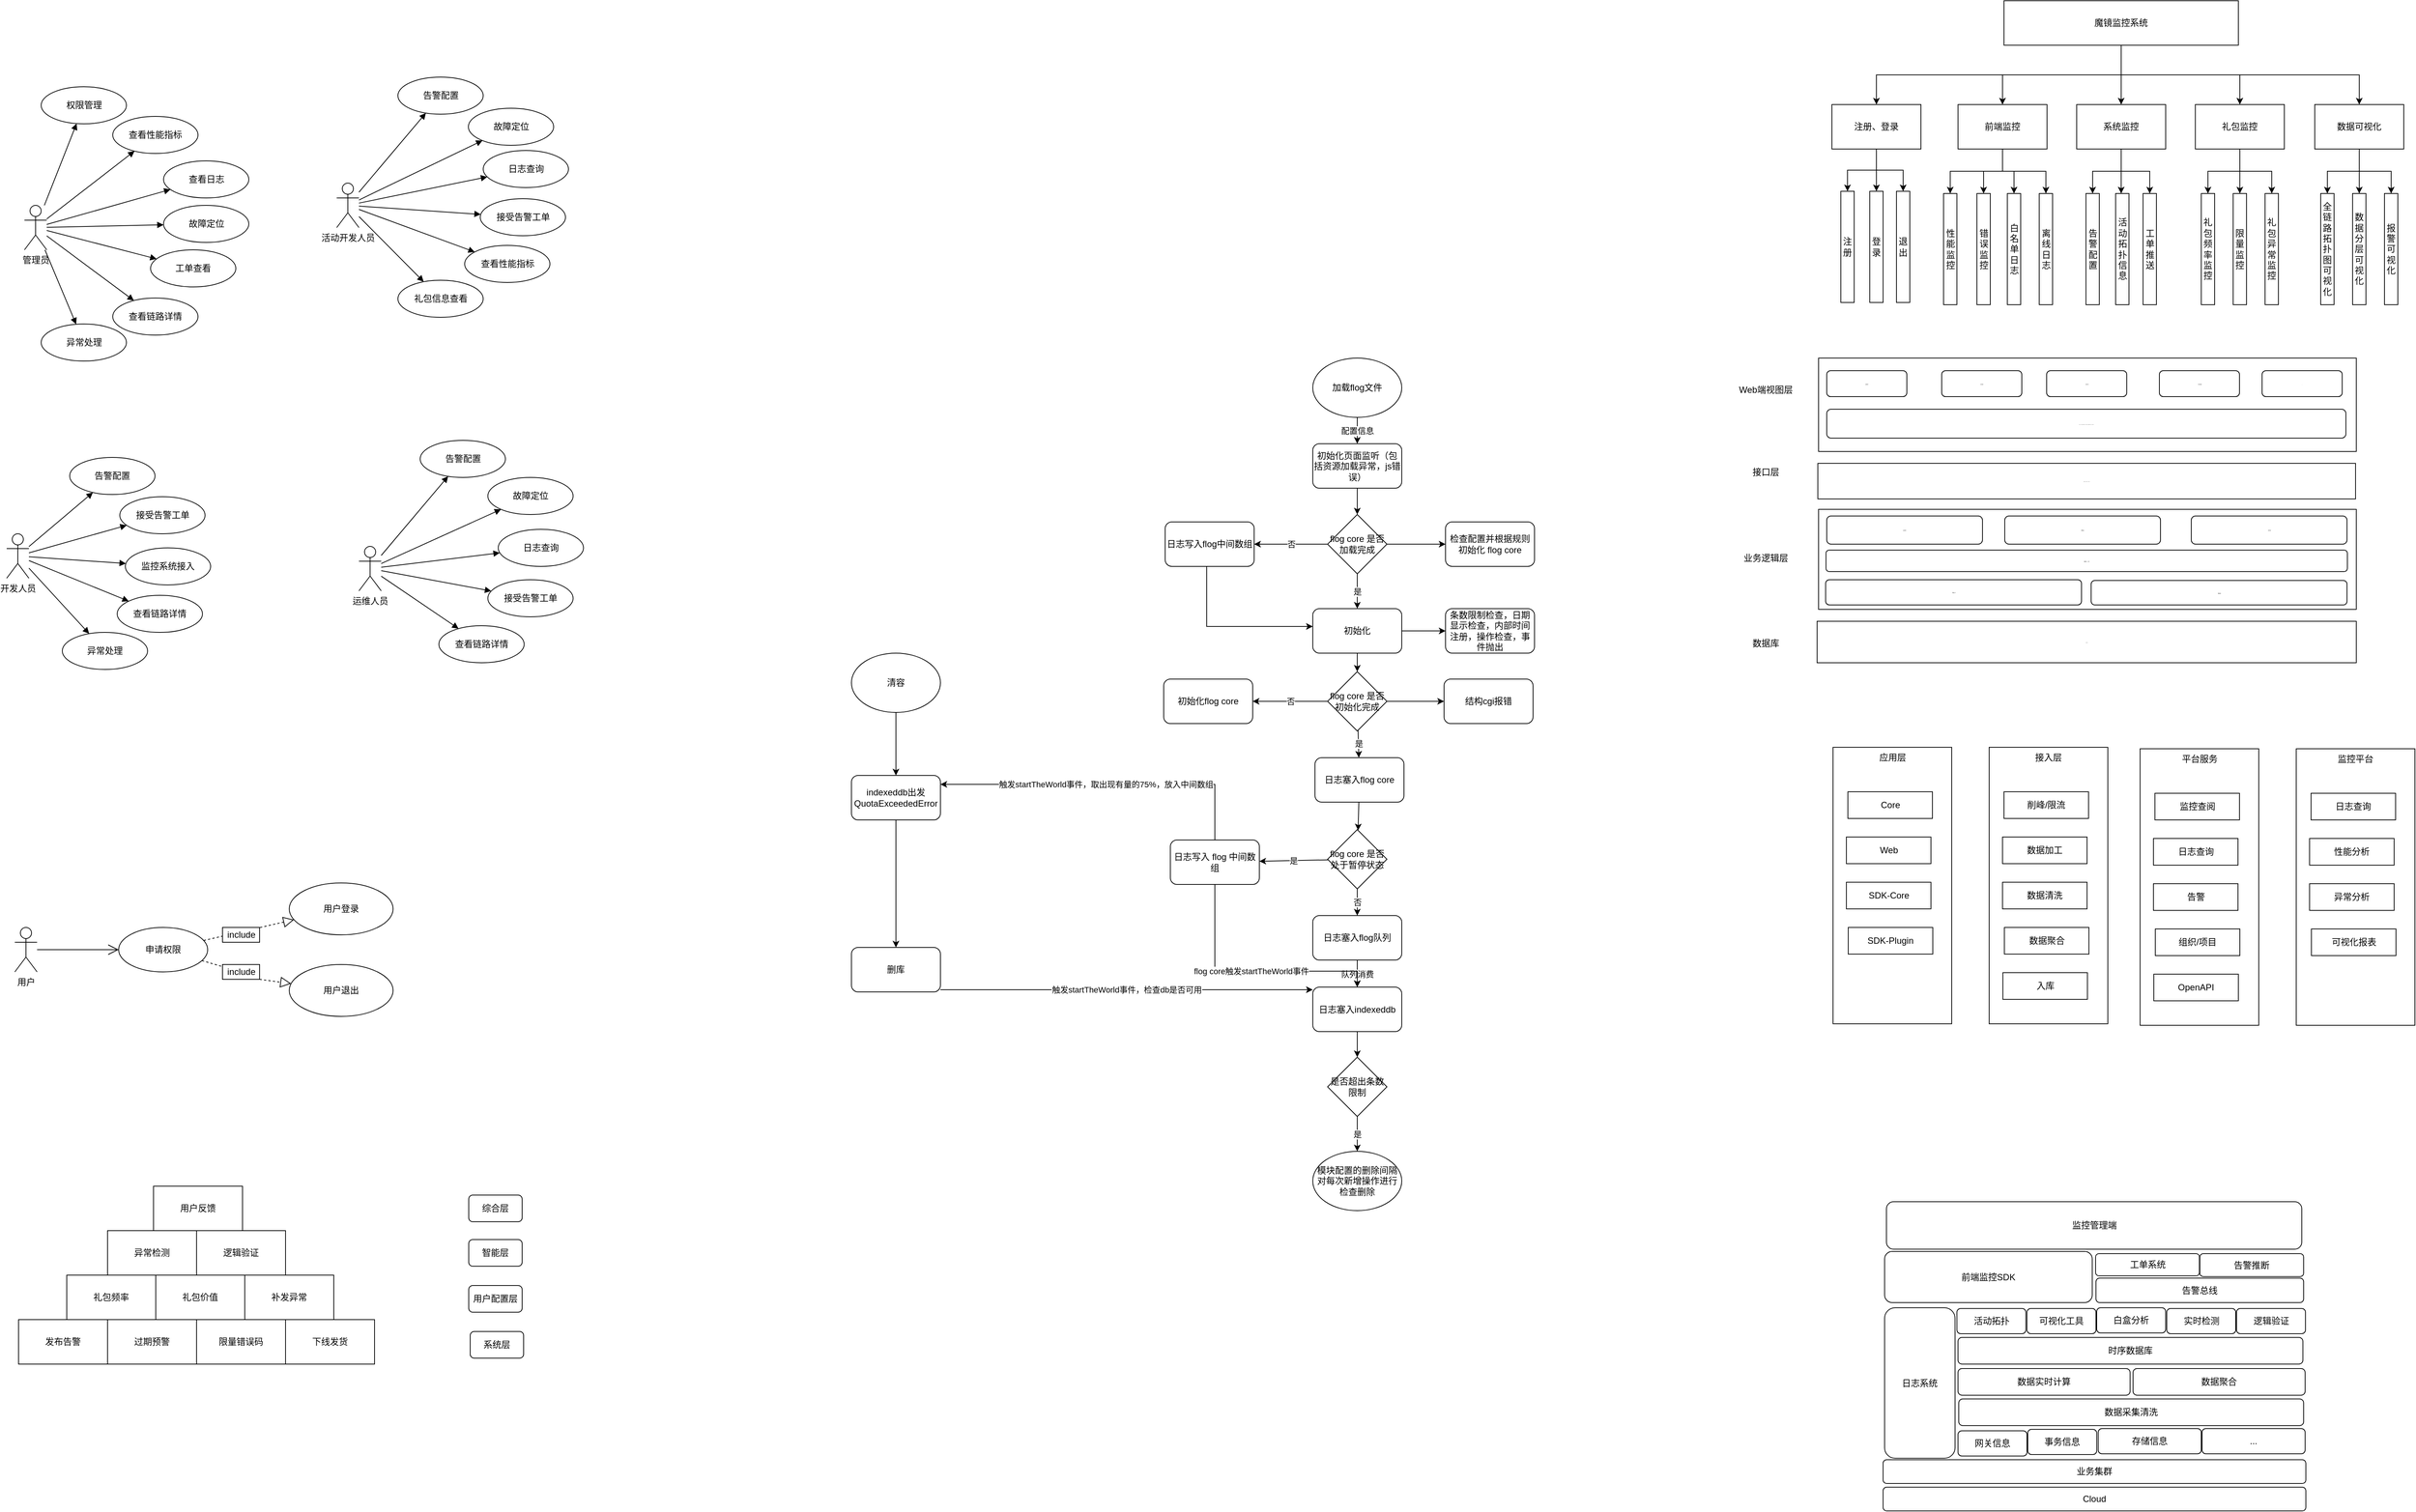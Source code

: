 <mxfile version="20.2.0" type="github">
  <diagram id="ojnK0p3J3MTXAop_F5v3" name="Page-1">
    <mxGraphModel dx="5941" dy="1930" grid="0" gridSize="10" guides="1" tooltips="1" connect="0" arrows="1" fold="1" page="1" pageScale="1" pageWidth="827" pageHeight="1169" math="0" shadow="0">
      <root>
        <mxCell id="0" />
        <mxCell id="1" parent="0" />
        <mxCell id="l_XuRvR61M2AbJogMl1h-1" value="魔镜监控系统" style="rounded=0;whiteSpace=wrap;html=1;" parent="1" vertex="1">
          <mxGeometry x="264" y="207" width="316" height="60" as="geometry" />
        </mxCell>
        <mxCell id="l_XuRvR61M2AbJogMl1h-2" value="注册、登录" style="rounded=0;whiteSpace=wrap;html=1;" parent="1" vertex="1">
          <mxGeometry x="32" y="347" width="120" height="60" as="geometry" />
        </mxCell>
        <mxCell id="0k4BuSOVnENNucScM7A2-1" value="前端监控" style="rounded=0;whiteSpace=wrap;html=1;" parent="1" vertex="1">
          <mxGeometry x="202" y="347" width="120" height="60" as="geometry" />
        </mxCell>
        <mxCell id="0k4BuSOVnENNucScM7A2-8" value="" style="edgeStyle=elbowEdgeStyle;elbow=vertical;endArrow=classic;html=1;rounded=0;entryX=0.5;entryY=0;entryDx=0;entryDy=0;exitX=0.5;exitY=1;exitDx=0;exitDy=0;" parent="1" source="l_XuRvR61M2AbJogMl1h-1" target="l_XuRvR61M2AbJogMl1h-2" edge="1">
          <mxGeometry width="50" height="50" relative="1" as="geometry">
            <mxPoint x="326" y="266" as="sourcePoint" />
            <mxPoint x="273" y="517" as="targetPoint" />
          </mxGeometry>
        </mxCell>
        <mxCell id="0k4BuSOVnENNucScM7A2-9" value="系统监控" style="rounded=0;whiteSpace=wrap;html=1;" parent="1" vertex="1">
          <mxGeometry x="362" y="347" width="120" height="60" as="geometry" />
        </mxCell>
        <mxCell id="0k4BuSOVnENNucScM7A2-10" value="礼包监控" style="rounded=0;whiteSpace=wrap;html=1;" parent="1" vertex="1">
          <mxGeometry x="522" y="347" width="120" height="60" as="geometry" />
        </mxCell>
        <mxCell id="0k4BuSOVnENNucScM7A2-15" value="&lt;div style=&quot;font-size: 12px;&quot;&gt;白名单日志&lt;br style=&quot;font-size: 12px;&quot;&gt;&lt;/div&gt;" style="rounded=0;whiteSpace=wrap;html=1;verticalAlign=middle;horizontal=1;textDirection=rtl;align=center;fontSize=12;labelBackgroundColor=none;labelBorderColor=none;shadow=0;fontFamily=Helvetica;labelPosition=center;verticalLabelPosition=middle;" parent="1" vertex="1">
          <mxGeometry x="268.5" y="467" width="18" height="150" as="geometry" />
        </mxCell>
        <mxCell id="0k4BuSOVnENNucScM7A2-16" value="" style="edgeStyle=elbowEdgeStyle;elbow=vertical;endArrow=classic;html=1;exitX=0.5;exitY=1;exitDx=0;exitDy=0;entryX=0.5;entryY=0;entryDx=0;entryDy=0;rounded=0;" parent="1" source="0k4BuSOVnENNucScM7A2-1" target="0k4BuSOVnENNucScM7A2-15" edge="1">
          <mxGeometry width="50" height="50" relative="1" as="geometry">
            <mxPoint x="263" y="717" as="sourcePoint" />
            <mxPoint x="313" y="667" as="targetPoint" />
            <Array as="points">
              <mxPoint x="273" y="437" />
            </Array>
          </mxGeometry>
        </mxCell>
        <mxCell id="0k4BuSOVnENNucScM7A2-19" value="" style="edgeStyle=elbowEdgeStyle;elbow=vertical;endArrow=classic;html=1;rounded=0;" parent="1" source="0k4BuSOVnENNucScM7A2-1" target="0k4BuSOVnENNucScM7A2-27" edge="1">
          <mxGeometry width="50" height="50" relative="1" as="geometry">
            <mxPoint x="373" y="667" as="sourcePoint" />
            <mxPoint x="191" y="467" as="targetPoint" />
          </mxGeometry>
        </mxCell>
        <mxCell id="0k4BuSOVnENNucScM7A2-20" value="" style="edgeStyle=elbowEdgeStyle;elbow=vertical;endArrow=classic;html=1;rounded=0;" parent="1" source="0k4BuSOVnENNucScM7A2-1" target="0k4BuSOVnENNucScM7A2-26" edge="1">
          <mxGeometry width="50" height="50" relative="1" as="geometry">
            <mxPoint x="473" y="477" as="sourcePoint" />
            <mxPoint x="321" y="467" as="targetPoint" />
          </mxGeometry>
        </mxCell>
        <mxCell id="0k4BuSOVnENNucScM7A2-21" value="" style="edgeStyle=elbowEdgeStyle;elbow=vertical;endArrow=classic;html=1;rounded=0;" parent="1" source="0k4BuSOVnENNucScM7A2-1" target="0k4BuSOVnENNucScM7A2-30" edge="1">
          <mxGeometry width="50" height="50" relative="1" as="geometry">
            <mxPoint x="193" y="677" as="sourcePoint" />
            <mxPoint x="451" y="467" as="targetPoint" />
          </mxGeometry>
        </mxCell>
        <mxCell id="0k4BuSOVnENNucScM7A2-22" value="" style="edgeStyle=elbowEdgeStyle;elbow=vertical;endArrow=classic;html=1;rounded=0;" parent="1" source="l_XuRvR61M2AbJogMl1h-1" target="0k4BuSOVnENNucScM7A2-1" edge="1">
          <mxGeometry width="50" height="50" relative="1" as="geometry">
            <mxPoint x="153" y="657" as="sourcePoint" />
            <mxPoint x="203" y="607" as="targetPoint" />
          </mxGeometry>
        </mxCell>
        <mxCell id="0k4BuSOVnENNucScM7A2-23" value="" style="edgeStyle=elbowEdgeStyle;elbow=vertical;endArrow=classic;html=1;rounded=0;" parent="1" source="l_XuRvR61M2AbJogMl1h-1" target="0k4BuSOVnENNucScM7A2-9" edge="1">
          <mxGeometry width="50" height="50" relative="1" as="geometry">
            <mxPoint x="203" y="647" as="sourcePoint" />
            <mxPoint x="253" y="597" as="targetPoint" />
          </mxGeometry>
        </mxCell>
        <mxCell id="0k4BuSOVnENNucScM7A2-24" value="" style="edgeStyle=elbowEdgeStyle;elbow=vertical;endArrow=classic;html=1;rounded=0;" parent="1" source="l_XuRvR61M2AbJogMl1h-1" target="0k4BuSOVnENNucScM7A2-10" edge="1">
          <mxGeometry width="50" height="50" relative="1" as="geometry">
            <mxPoint x="213" y="677" as="sourcePoint" />
            <mxPoint x="263" y="627" as="targetPoint" />
          </mxGeometry>
        </mxCell>
        <mxCell id="0k4BuSOVnENNucScM7A2-26" value="&lt;div style=&quot;font-size: 12px;&quot;&gt;性能监控&lt;br style=&quot;font-size: 12px;&quot;&gt;&lt;/div&gt;" style="rounded=0;whiteSpace=wrap;html=1;verticalAlign=middle;horizontal=1;textDirection=rtl;align=center;fontSize=12;labelBackgroundColor=none;labelBorderColor=none;shadow=0;fontFamily=Helvetica;labelPosition=center;verticalLabelPosition=middle;" parent="1" vertex="1">
          <mxGeometry x="182.5" y="467" width="18" height="150" as="geometry" />
        </mxCell>
        <mxCell id="0k4BuSOVnENNucScM7A2-27" value="&lt;div style=&quot;font-size: 12px;&quot;&gt;&lt;span style=&quot;font-size: 12px;&quot;&gt;错误监控&lt;/span&gt;&lt;br style=&quot;font-size: 12px;&quot;&gt;&lt;/div&gt;" style="rounded=0;whiteSpace=wrap;html=1;verticalAlign=middle;horizontal=1;textDirection=rtl;align=center;fontSize=12;labelBackgroundColor=none;labelBorderColor=none;shadow=0;fontFamily=Helvetica;labelPosition=center;verticalLabelPosition=middle;" parent="1" vertex="1">
          <mxGeometry x="227.5" y="467" width="18" height="150" as="geometry" />
        </mxCell>
        <mxCell id="0k4BuSOVnENNucScM7A2-30" value="&lt;div style=&quot;font-size: 12px;&quot;&gt;离线日志&lt;br style=&quot;font-size: 12px;&quot;&gt;&lt;/div&gt;" style="rounded=0;whiteSpace=wrap;html=1;verticalAlign=middle;horizontal=1;textDirection=rtl;align=center;fontSize=12;labelBackgroundColor=none;labelBorderColor=none;shadow=0;fontFamily=Helvetica;labelPosition=center;verticalLabelPosition=middle;" parent="1" vertex="1">
          <mxGeometry x="311.5" y="467" width="18" height="150" as="geometry" />
        </mxCell>
        <mxCell id="0k4BuSOVnENNucScM7A2-40" value="&lt;div style=&quot;font-size: 12px;&quot;&gt;工单推送&lt;/div&gt;" style="rounded=0;whiteSpace=wrap;html=1;verticalAlign=middle;horizontal=1;textDirection=rtl;align=center;fontSize=12;labelBackgroundColor=none;labelBorderColor=none;shadow=0;fontFamily=Helvetica;labelPosition=center;verticalLabelPosition=middle;" parent="1" vertex="1">
          <mxGeometry x="451.5" y="467" width="18" height="150" as="geometry" />
        </mxCell>
        <mxCell id="0k4BuSOVnENNucScM7A2-41" value="&lt;div style=&quot;font-size: 12px;&quot;&gt;告警配置&lt;br style=&quot;font-size: 12px;&quot;&gt;&lt;/div&gt;" style="rounded=0;whiteSpace=wrap;html=1;verticalAlign=middle;horizontal=1;textDirection=rtl;align=center;fontSize=12;labelBackgroundColor=none;labelBorderColor=none;shadow=0;fontFamily=Helvetica;labelPosition=center;verticalLabelPosition=middle;" parent="1" vertex="1">
          <mxGeometry x="374.5" y="467" width="18" height="150" as="geometry" />
        </mxCell>
        <mxCell id="0k4BuSOVnENNucScM7A2-42" value="&lt;div style=&quot;font-size: 12px;&quot;&gt;&lt;span style=&quot;font-size: 12px;&quot;&gt;活动拓扑信息&lt;/span&gt;&lt;br style=&quot;font-size: 12px;&quot;&gt;&lt;/div&gt;" style="rounded=0;whiteSpace=wrap;html=1;verticalAlign=middle;horizontal=1;textDirection=rtl;align=center;fontSize=12;labelBackgroundColor=none;labelBorderColor=none;shadow=0;fontFamily=Helvetica;labelPosition=center;verticalLabelPosition=middle;" parent="1" vertex="1">
          <mxGeometry x="414.5" y="467" width="18" height="150" as="geometry" />
        </mxCell>
        <mxCell id="0k4BuSOVnENNucScM7A2-47" value="" style="edgeStyle=elbowEdgeStyle;elbow=vertical;endArrow=classic;html=1;rounded=0;" parent="1" source="0k4BuSOVnENNucScM7A2-9" target="0k4BuSOVnENNucScM7A2-41" edge="1">
          <mxGeometry width="50" height="50" relative="1" as="geometry">
            <mxPoint x="33" y="667" as="sourcePoint" />
            <mxPoint x="83" y="617" as="targetPoint" />
          </mxGeometry>
        </mxCell>
        <mxCell id="0k4BuSOVnENNucScM7A2-48" value="" style="edgeStyle=elbowEdgeStyle;elbow=vertical;endArrow=classic;html=1;rounded=0;" parent="1" source="0k4BuSOVnENNucScM7A2-9" target="0k4BuSOVnENNucScM7A2-42" edge="1">
          <mxGeometry width="50" height="50" relative="1" as="geometry">
            <mxPoint x="133" y="747" as="sourcePoint" />
            <mxPoint x="183" y="697" as="targetPoint" />
            <Array as="points">
              <mxPoint x="416" y="467" />
            </Array>
          </mxGeometry>
        </mxCell>
        <mxCell id="0k4BuSOVnENNucScM7A2-49" value="" style="edgeStyle=elbowEdgeStyle;elbow=vertical;endArrow=classic;html=1;rounded=0;" parent="1" source="0k4BuSOVnENNucScM7A2-9" target="0k4BuSOVnENNucScM7A2-40" edge="1">
          <mxGeometry width="50" height="50" relative="1" as="geometry">
            <mxPoint x="73" y="707" as="sourcePoint" />
            <mxPoint x="123" y="657" as="targetPoint" />
          </mxGeometry>
        </mxCell>
        <mxCell id="0k4BuSOVnENNucScM7A2-51" value="&lt;div style=&quot;font-size: 12px;&quot;&gt;礼包异常监控&lt;/div&gt;" style="rounded=0;whiteSpace=wrap;html=1;verticalAlign=middle;horizontal=1;textDirection=rtl;align=center;fontSize=12;labelBackgroundColor=none;labelBorderColor=none;shadow=0;fontFamily=Helvetica;labelPosition=center;verticalLabelPosition=middle;" parent="1" vertex="1">
          <mxGeometry x="616" y="467" width="18" height="150" as="geometry" />
        </mxCell>
        <mxCell id="0k4BuSOVnENNucScM7A2-52" value="&lt;div style=&quot;font-size: 12px;&quot;&gt;礼包频率监控&lt;br style=&quot;font-size: 12px;&quot;&gt;&lt;/div&gt;" style="rounded=0;whiteSpace=wrap;html=1;verticalAlign=middle;horizontal=1;textDirection=rtl;align=center;fontSize=12;labelBackgroundColor=none;labelBorderColor=none;shadow=0;fontFamily=Helvetica;labelPosition=center;verticalLabelPosition=middle;" parent="1" vertex="1">
          <mxGeometry x="530" y="467" width="18" height="150" as="geometry" />
        </mxCell>
        <mxCell id="0k4BuSOVnENNucScM7A2-53" value="&lt;div style=&quot;font-size: 12px;&quot;&gt;&lt;span style=&quot;font-size: 12px;&quot;&gt;限量监控&lt;/span&gt;&lt;br style=&quot;font-size: 12px;&quot;&gt;&lt;/div&gt;" style="rounded=0;whiteSpace=wrap;html=1;verticalAlign=middle;horizontal=1;textDirection=rtl;align=center;fontSize=12;labelBackgroundColor=none;labelBorderColor=none;shadow=0;fontFamily=Helvetica;labelPosition=center;verticalLabelPosition=middle;" parent="1" vertex="1">
          <mxGeometry x="573" y="467" width="18" height="150" as="geometry" />
        </mxCell>
        <mxCell id="0k4BuSOVnENNucScM7A2-54" value="" style="edgeStyle=elbowEdgeStyle;elbow=vertical;endArrow=classic;html=1;rounded=0;" parent="1" source="0k4BuSOVnENNucScM7A2-10" target="0k4BuSOVnENNucScM7A2-52" edge="1">
          <mxGeometry width="50" height="50" relative="1" as="geometry">
            <mxPoint x="33" y="647" as="sourcePoint" />
            <mxPoint x="83" y="597" as="targetPoint" />
          </mxGeometry>
        </mxCell>
        <mxCell id="0k4BuSOVnENNucScM7A2-58" value="" style="edgeStyle=elbowEdgeStyle;elbow=vertical;endArrow=classic;html=1;rounded=0;" parent="1" source="0k4BuSOVnENNucScM7A2-10" target="0k4BuSOVnENNucScM7A2-53" edge="1">
          <mxGeometry width="50" height="50" relative="1" as="geometry">
            <mxPoint x="-7" y="597" as="sourcePoint" />
            <mxPoint x="43" y="547" as="targetPoint" />
          </mxGeometry>
        </mxCell>
        <mxCell id="0k4BuSOVnENNucScM7A2-59" value="" style="edgeStyle=elbowEdgeStyle;elbow=vertical;endArrow=classic;html=1;rounded=0;" parent="1" source="0k4BuSOVnENNucScM7A2-10" target="0k4BuSOVnENNucScM7A2-51" edge="1">
          <mxGeometry width="50" height="50" relative="1" as="geometry">
            <mxPoint x="-37" y="567" as="sourcePoint" />
            <mxPoint x="13" y="517" as="targetPoint" />
          </mxGeometry>
        </mxCell>
        <mxCell id="0k4BuSOVnENNucScM7A2-61" value="&lt;div style=&quot;font-size: 12px;&quot;&gt;登录&lt;br style=&quot;font-size: 12px;&quot;&gt;&lt;/div&gt;" style="rounded=0;whiteSpace=wrap;html=1;verticalAlign=middle;horizontal=1;textDirection=rtl;align=center;fontSize=12;labelBackgroundColor=none;labelBorderColor=none;shadow=0;fontFamily=Helvetica;labelPosition=center;verticalLabelPosition=middle;" parent="1" vertex="1">
          <mxGeometry x="83" y="464" width="18" height="150" as="geometry" />
        </mxCell>
        <mxCell id="0k4BuSOVnENNucScM7A2-62" value="&lt;div style=&quot;font-size: 12px;&quot;&gt;&lt;span style=&quot;font-size: 12px;&quot;&gt;退出&lt;/span&gt;&lt;br style=&quot;font-size: 12px;&quot;&gt;&lt;/div&gt;" style="rounded=0;whiteSpace=wrap;html=1;verticalAlign=middle;horizontal=1;textDirection=rtl;align=center;fontSize=12;labelBackgroundColor=none;labelBorderColor=none;shadow=0;fontFamily=Helvetica;labelPosition=center;verticalLabelPosition=middle;" parent="1" vertex="1">
          <mxGeometry x="119" y="464" width="18" height="150" as="geometry" />
        </mxCell>
        <mxCell id="0k4BuSOVnENNucScM7A2-67" value="" style="edgeStyle=elbowEdgeStyle;elbow=vertical;endArrow=classic;html=1;rounded=0;" parent="1" source="l_XuRvR61M2AbJogMl1h-2" target="0k4BuSOVnENNucScM7A2-61" edge="1">
          <mxGeometry width="50" height="50" relative="1" as="geometry">
            <mxPoint x="13" y="307" as="sourcePoint" />
            <mxPoint x="63" y="257" as="targetPoint" />
          </mxGeometry>
        </mxCell>
        <mxCell id="0k4BuSOVnENNucScM7A2-68" value="" style="edgeStyle=elbowEdgeStyle;elbow=vertical;endArrow=classic;html=1;rounded=0;" parent="1" source="l_XuRvR61M2AbJogMl1h-2" target="0k4BuSOVnENNucScM7A2-62" edge="1">
          <mxGeometry width="50" height="50" relative="1" as="geometry">
            <mxPoint x="-47" y="327" as="sourcePoint" />
            <mxPoint x="3" y="277" as="targetPoint" />
          </mxGeometry>
        </mxCell>
        <mxCell id="fYWc9rKdTb6CDzyfWaW0-3" value="数据可视化" style="rounded=0;whiteSpace=wrap;html=1;" parent="1" vertex="1">
          <mxGeometry x="683" y="347" width="120" height="60" as="geometry" />
        </mxCell>
        <mxCell id="fYWc9rKdTb6CDzyfWaW0-4" value="" style="edgeStyle=elbowEdgeStyle;elbow=vertical;endArrow=classic;html=1;rounded=0;" parent="1" source="l_XuRvR61M2AbJogMl1h-1" target="fYWc9rKdTb6CDzyfWaW0-3" edge="1">
          <mxGeometry width="50" height="50" relative="1" as="geometry">
            <mxPoint x="213" y="677" as="sourcePoint" />
            <mxPoint x="263" y="627" as="targetPoint" />
          </mxGeometry>
        </mxCell>
        <mxCell id="fYWc9rKdTb6CDzyfWaW0-5" value="&lt;div style=&quot;font-size: 12px;&quot;&gt;报警可视化&lt;/div&gt;" style="rounded=0;whiteSpace=wrap;html=1;verticalAlign=middle;horizontal=1;textDirection=rtl;align=center;fontSize=12;labelBackgroundColor=none;labelBorderColor=none;shadow=0;fontFamily=Helvetica;labelPosition=center;verticalLabelPosition=middle;" parent="1" vertex="1">
          <mxGeometry x="777" y="467" width="18" height="150" as="geometry" />
        </mxCell>
        <mxCell id="fYWc9rKdTb6CDzyfWaW0-6" value="&lt;div style=&quot;font-size: 12px;&quot;&gt;全链路拓扑图可视化&lt;br style=&quot;font-size: 12px;&quot;&gt;&lt;/div&gt;" style="rounded=0;whiteSpace=wrap;html=1;verticalAlign=middle;horizontal=1;textDirection=rtl;align=center;fontSize=12;labelBackgroundColor=none;labelBorderColor=none;shadow=0;fontFamily=Helvetica;labelPosition=center;verticalLabelPosition=middle;" parent="1" vertex="1">
          <mxGeometry x="691" y="467" width="18" height="150" as="geometry" />
        </mxCell>
        <mxCell id="fYWc9rKdTb6CDzyfWaW0-7" value="&lt;div style=&quot;font-size: 12px;&quot;&gt;&lt;span style=&quot;font-size: 12px;&quot;&gt;数据分层可视化&lt;/span&gt;&lt;br style=&quot;font-size: 12px;&quot;&gt;&lt;/div&gt;" style="rounded=0;whiteSpace=wrap;html=1;verticalAlign=middle;horizontal=1;textDirection=rtl;align=center;fontSize=12;labelBackgroundColor=none;labelBorderColor=none;shadow=0;fontFamily=Helvetica;labelPosition=center;verticalLabelPosition=middle;" parent="1" vertex="1">
          <mxGeometry x="734" y="467" width="18" height="150" as="geometry" />
        </mxCell>
        <mxCell id="fYWc9rKdTb6CDzyfWaW0-9" value="" style="edgeStyle=elbowEdgeStyle;elbow=vertical;endArrow=classic;html=1;rounded=0;" parent="1" source="fYWc9rKdTb6CDzyfWaW0-3" target="fYWc9rKdTb6CDzyfWaW0-6" edge="1">
          <mxGeometry width="50" height="50" relative="1" as="geometry">
            <mxPoint x="423" y="707" as="sourcePoint" />
            <mxPoint x="473" y="657" as="targetPoint" />
          </mxGeometry>
        </mxCell>
        <mxCell id="fYWc9rKdTb6CDzyfWaW0-10" value="" style="edgeStyle=elbowEdgeStyle;elbow=vertical;endArrow=classic;html=1;rounded=0;" parent="1" source="fYWc9rKdTb6CDzyfWaW0-3" target="fYWc9rKdTb6CDzyfWaW0-7" edge="1">
          <mxGeometry width="50" height="50" relative="1" as="geometry">
            <mxPoint x="423" y="707" as="sourcePoint" />
            <mxPoint x="473" y="657" as="targetPoint" />
          </mxGeometry>
        </mxCell>
        <mxCell id="fYWc9rKdTb6CDzyfWaW0-11" value="" style="edgeStyle=elbowEdgeStyle;elbow=vertical;endArrow=classic;html=1;rounded=0;" parent="1" source="fYWc9rKdTb6CDzyfWaW0-3" target="fYWc9rKdTb6CDzyfWaW0-5" edge="1">
          <mxGeometry width="50" height="50" relative="1" as="geometry">
            <mxPoint x="423" y="707" as="sourcePoint" />
            <mxPoint x="473" y="657" as="targetPoint" />
          </mxGeometry>
        </mxCell>
        <mxCell id="fYWc9rKdTb6CDzyfWaW0-12" value="&lt;div style=&quot;font-size: 12px;&quot;&gt;注册&lt;br style=&quot;font-size: 12px;&quot;&gt;&lt;/div&gt;" style="rounded=0;whiteSpace=wrap;html=1;verticalAlign=middle;horizontal=1;textDirection=rtl;align=center;fontSize=12;labelBackgroundColor=none;labelBorderColor=none;shadow=0;fontFamily=Helvetica;labelPosition=center;verticalLabelPosition=middle;" parent="1" vertex="1">
          <mxGeometry x="44" y="464" width="18" height="150" as="geometry" />
        </mxCell>
        <mxCell id="fYWc9rKdTb6CDzyfWaW0-13" value="" style="edgeStyle=elbowEdgeStyle;elbow=vertical;endArrow=classic;html=1;rounded=0;" parent="1" source="l_XuRvR61M2AbJogMl1h-2" target="fYWc9rKdTb6CDzyfWaW0-12" edge="1">
          <mxGeometry width="50" height="50" relative="1" as="geometry">
            <mxPoint x="13" y="307" as="sourcePoint" />
            <mxPoint x="63" y="257" as="targetPoint" />
          </mxGeometry>
        </mxCell>
        <mxCell id="fYWc9rKdTb6CDzyfWaW0-21" value="应用层" style="rounded=0;whiteSpace=wrap;html=1;verticalAlign=top;" parent="1" vertex="1">
          <mxGeometry x="33.5" y="1214" width="160" height="373" as="geometry" />
        </mxCell>
        <mxCell id="fYWc9rKdTb6CDzyfWaW0-22" value="Core" style="rounded=0;whiteSpace=wrap;html=1;" parent="1" vertex="1">
          <mxGeometry x="53.5" y="1274" width="114" height="36" as="geometry" />
        </mxCell>
        <mxCell id="fYWc9rKdTb6CDzyfWaW0-25" value="Web" style="rounded=0;whiteSpace=wrap;html=1;" parent="1" vertex="1">
          <mxGeometry x="51.5" y="1335" width="114" height="36" as="geometry" />
        </mxCell>
        <mxCell id="fYWc9rKdTb6CDzyfWaW0-26" value="SDK-Core" style="rounded=0;whiteSpace=wrap;html=1;" parent="1" vertex="1">
          <mxGeometry x="51.5" y="1396" width="114" height="36" as="geometry" />
        </mxCell>
        <mxCell id="fYWc9rKdTb6CDzyfWaW0-27" value="SDK-Plugin" style="rounded=0;whiteSpace=wrap;html=1;" parent="1" vertex="1">
          <mxGeometry x="54" y="1457" width="114" height="36" as="geometry" />
        </mxCell>
        <mxCell id="fYWc9rKdTb6CDzyfWaW0-29" value="接入层" style="rounded=0;whiteSpace=wrap;html=1;verticalAlign=top;" parent="1" vertex="1">
          <mxGeometry x="244" y="1214" width="160" height="373" as="geometry" />
        </mxCell>
        <mxCell id="fYWc9rKdTb6CDzyfWaW0-30" value="削峰/限流" style="rounded=0;whiteSpace=wrap;html=1;" parent="1" vertex="1">
          <mxGeometry x="264" y="1274" width="114" height="36" as="geometry" />
        </mxCell>
        <mxCell id="fYWc9rKdTb6CDzyfWaW0-31" value="数据加工" style="rounded=0;whiteSpace=wrap;html=1;" parent="1" vertex="1">
          <mxGeometry x="262" y="1335" width="114" height="36" as="geometry" />
        </mxCell>
        <mxCell id="fYWc9rKdTb6CDzyfWaW0-32" value="数据清洗" style="rounded=0;whiteSpace=wrap;html=1;" parent="1" vertex="1">
          <mxGeometry x="262" y="1396" width="114" height="36" as="geometry" />
        </mxCell>
        <mxCell id="fYWc9rKdTb6CDzyfWaW0-33" value="数据聚合" style="rounded=0;whiteSpace=wrap;html=1;" parent="1" vertex="1">
          <mxGeometry x="264.5" y="1457" width="114" height="36" as="geometry" />
        </mxCell>
        <mxCell id="fYWc9rKdTb6CDzyfWaW0-34" value="入库" style="rounded=0;whiteSpace=wrap;html=1;" parent="1" vertex="1">
          <mxGeometry x="262.5" y="1518" width="114" height="36" as="geometry" />
        </mxCell>
        <mxCell id="fYWc9rKdTb6CDzyfWaW0-35" value="平台服务" style="rounded=0;whiteSpace=wrap;html=1;verticalAlign=top;" parent="1" vertex="1">
          <mxGeometry x="447.5" y="1216" width="160" height="373" as="geometry" />
        </mxCell>
        <mxCell id="fYWc9rKdTb6CDzyfWaW0-36" value="监控查阅" style="rounded=0;whiteSpace=wrap;html=1;" parent="1" vertex="1">
          <mxGeometry x="467.5" y="1276" width="114" height="36" as="geometry" />
        </mxCell>
        <mxCell id="fYWc9rKdTb6CDzyfWaW0-37" value="日志查询" style="rounded=0;whiteSpace=wrap;html=1;" parent="1" vertex="1">
          <mxGeometry x="465.5" y="1337" width="114" height="36" as="geometry" />
        </mxCell>
        <mxCell id="fYWc9rKdTb6CDzyfWaW0-38" value="告警" style="rounded=0;whiteSpace=wrap;html=1;" parent="1" vertex="1">
          <mxGeometry x="465.5" y="1398" width="114" height="36" as="geometry" />
        </mxCell>
        <mxCell id="fYWc9rKdTb6CDzyfWaW0-39" value="组织/项目" style="rounded=0;whiteSpace=wrap;html=1;" parent="1" vertex="1">
          <mxGeometry x="468" y="1459" width="114" height="36" as="geometry" />
        </mxCell>
        <mxCell id="fYWc9rKdTb6CDzyfWaW0-40" value="OpenAPI" style="rounded=0;whiteSpace=wrap;html=1;" parent="1" vertex="1">
          <mxGeometry x="466" y="1520" width="114" height="36" as="geometry" />
        </mxCell>
        <mxCell id="fYWc9rKdTb6CDzyfWaW0-41" value="监控平台" style="rounded=0;whiteSpace=wrap;html=1;verticalAlign=top;" parent="1" vertex="1">
          <mxGeometry x="658" y="1216" width="160" height="373" as="geometry" />
        </mxCell>
        <mxCell id="fYWc9rKdTb6CDzyfWaW0-42" value="日志查询" style="rounded=0;whiteSpace=wrap;html=1;" parent="1" vertex="1">
          <mxGeometry x="678" y="1276" width="114" height="36" as="geometry" />
        </mxCell>
        <mxCell id="fYWc9rKdTb6CDzyfWaW0-43" value="性能分析" style="rounded=0;whiteSpace=wrap;html=1;" parent="1" vertex="1">
          <mxGeometry x="676" y="1337" width="114" height="36" as="geometry" />
        </mxCell>
        <mxCell id="fYWc9rKdTb6CDzyfWaW0-44" value="异常分析" style="rounded=0;whiteSpace=wrap;html=1;" parent="1" vertex="1">
          <mxGeometry x="676" y="1398" width="114" height="36" as="geometry" />
        </mxCell>
        <mxCell id="fYWc9rKdTb6CDzyfWaW0-45" value="可视化报表" style="rounded=0;whiteSpace=wrap;html=1;" parent="1" vertex="1">
          <mxGeometry x="678.5" y="1459" width="114" height="36" as="geometry" />
        </mxCell>
        <mxCell id="fYWc9rKdTb6CDzyfWaW0-55" value="监控管理端" style="rounded=1;whiteSpace=wrap;html=1;" parent="1" vertex="1">
          <mxGeometry x="105.5" y="1827" width="560" height="64" as="geometry" />
        </mxCell>
        <mxCell id="fYWc9rKdTb6CDzyfWaW0-56" value="前端监控SDK" style="rounded=1;whiteSpace=wrap;html=1;" parent="1" vertex="1">
          <mxGeometry x="103" y="1894" width="280" height="69" as="geometry" />
        </mxCell>
        <mxCell id="fYWc9rKdTb6CDzyfWaW0-57" value="工单系统" style="rounded=1;whiteSpace=wrap;html=1;" parent="1" vertex="1">
          <mxGeometry x="387.5" y="1897" width="140" height="30" as="geometry" />
        </mxCell>
        <mxCell id="fYWc9rKdTb6CDzyfWaW0-58" value="告警推断" style="rounded=1;whiteSpace=wrap;html=1;" parent="1" vertex="1">
          <mxGeometry x="528" y="1897" width="140" height="31" as="geometry" />
        </mxCell>
        <mxCell id="fYWc9rKdTb6CDzyfWaW0-59" value="告警总线" style="rounded=1;whiteSpace=wrap;html=1;" parent="1" vertex="1">
          <mxGeometry x="388" y="1930" width="280" height="33" as="geometry" />
        </mxCell>
        <mxCell id="fYWc9rKdTb6CDzyfWaW0-60" value="日志系统" style="rounded=1;whiteSpace=wrap;html=1;" parent="1" vertex="1">
          <mxGeometry x="103" y="1970" width="95" height="203" as="geometry" />
        </mxCell>
        <mxCell id="fYWc9rKdTb6CDzyfWaW0-61" value="活动拓扑" style="rounded=1;whiteSpace=wrap;html=1;" parent="1" vertex="1">
          <mxGeometry x="200.5" y="1971" width="93" height="34" as="geometry" />
        </mxCell>
        <mxCell id="fYWc9rKdTb6CDzyfWaW0-62" value="可视化工具" style="rounded=1;whiteSpace=wrap;html=1;" parent="1" vertex="1">
          <mxGeometry x="295" y="1971" width="93" height="34" as="geometry" />
        </mxCell>
        <mxCell id="fYWc9rKdTb6CDzyfWaW0-63" value="白盒分析" style="rounded=1;whiteSpace=wrap;html=1;" parent="1" vertex="1">
          <mxGeometry x="389" y="1970" width="93" height="34" as="geometry" />
        </mxCell>
        <mxCell id="fYWc9rKdTb6CDzyfWaW0-64" value="实时检测" style="rounded=1;whiteSpace=wrap;html=1;" parent="1" vertex="1">
          <mxGeometry x="483.5" y="1971" width="93" height="34" as="geometry" />
        </mxCell>
        <mxCell id="fYWc9rKdTb6CDzyfWaW0-65" value="逻辑验证" style="rounded=1;whiteSpace=wrap;html=1;" parent="1" vertex="1">
          <mxGeometry x="577.5" y="1971" width="93" height="34" as="geometry" />
        </mxCell>
        <mxCell id="fYWc9rKdTb6CDzyfWaW0-66" value="时序数据库" style="rounded=1;whiteSpace=wrap;html=1;" parent="1" vertex="1">
          <mxGeometry x="202" y="2010" width="465" height="36" as="geometry" />
        </mxCell>
        <mxCell id="fYWc9rKdTb6CDzyfWaW0-67" value="数据实时计算" style="rounded=1;whiteSpace=wrap;html=1;" parent="1" vertex="1">
          <mxGeometry x="202" y="2052" width="232" height="36" as="geometry" />
        </mxCell>
        <mxCell id="fYWc9rKdTb6CDzyfWaW0-68" value="数据聚合" style="rounded=1;whiteSpace=wrap;html=1;" parent="1" vertex="1">
          <mxGeometry x="438" y="2052" width="232" height="36" as="geometry" />
        </mxCell>
        <mxCell id="fYWc9rKdTb6CDzyfWaW0-71" value="数据采集清洗" style="rounded=1;whiteSpace=wrap;html=1;" parent="1" vertex="1">
          <mxGeometry x="203" y="2093" width="465" height="36" as="geometry" />
        </mxCell>
        <mxCell id="fYWc9rKdTb6CDzyfWaW0-72" value="网关信息" style="rounded=1;whiteSpace=wrap;html=1;" parent="1" vertex="1">
          <mxGeometry x="202" y="2136" width="93" height="34" as="geometry" />
        </mxCell>
        <mxCell id="fYWc9rKdTb6CDzyfWaW0-73" value="事务信息" style="rounded=1;whiteSpace=wrap;html=1;" parent="1" vertex="1">
          <mxGeometry x="296" y="2134" width="93" height="34" as="geometry" />
        </mxCell>
        <mxCell id="fYWc9rKdTb6CDzyfWaW0-75" value="存储信息" style="rounded=1;whiteSpace=wrap;html=1;" parent="1" vertex="1">
          <mxGeometry x="391" y="2133" width="139" height="34" as="geometry" />
        </mxCell>
        <mxCell id="fYWc9rKdTb6CDzyfWaW0-76" value="..." style="rounded=1;whiteSpace=wrap;html=1;" parent="1" vertex="1">
          <mxGeometry x="531" y="2133" width="139" height="34" as="geometry" />
        </mxCell>
        <mxCell id="fYWc9rKdTb6CDzyfWaW0-77" value="业务集群" style="rounded=1;whiteSpace=wrap;html=1;" parent="1" vertex="1">
          <mxGeometry x="101" y="2175" width="570" height="32" as="geometry" />
        </mxCell>
        <mxCell id="fYWc9rKdTb6CDzyfWaW0-78" value="Cloud" style="rounded=1;whiteSpace=wrap;html=1;" parent="1" vertex="1">
          <mxGeometry x="101" y="2212" width="570" height="32" as="geometry" />
        </mxCell>
        <mxCell id="QKrgrpkgF_wCYc5_PXvx-1" value="" style="rounded=0;whiteSpace=wrap;html=1;fontSize=9;" parent="1" vertex="1">
          <mxGeometry x="14" y="689" width="725" height="126" as="geometry" />
        </mxCell>
        <mxCell id="QKrgrpkgF_wCYc5_PXvx-2" value="注册登录" style="rounded=1;whiteSpace=wrap;html=1;fontSize=1;" parent="1" vertex="1">
          <mxGeometry x="25" y="706" width="108" height="35" as="geometry" />
        </mxCell>
        <mxCell id="QKrgrpkgF_wCYc5_PXvx-7" value="Vue /&amp;nbsp; Vue Router / Vuex / Element UI / GoJs" style="rounded=1;whiteSpace=wrap;html=1;fontSize=1;" parent="1" vertex="1">
          <mxGeometry x="25" y="758" width="700" height="39" as="geometry" />
        </mxCell>
        <mxCell id="QKrgrpkgF_wCYc5_PXvx-16" value="axios / ajax / HTTP" style="rounded=0;whiteSpace=wrap;html=1;fontSize=1;" parent="1" vertex="1">
          <mxGeometry x="13" y="831" width="725" height="48" as="geometry" />
        </mxCell>
        <mxCell id="QKrgrpkgF_wCYc5_PXvx-17" value="Web端视图层" style="rounded=0;whiteSpace=wrap;html=1;strokeColor=#FFFFFF;" parent="1" vertex="1">
          <mxGeometry x="-117" y="702" width="120" height="60" as="geometry" />
        </mxCell>
        <mxCell id="QKrgrpkgF_wCYc5_PXvx-18" value="接口层" style="rounded=0;whiteSpace=wrap;html=1;strokeColor=#FFFFFF;" parent="1" vertex="1">
          <mxGeometry x="-117" y="813" width="120" height="60" as="geometry" />
        </mxCell>
        <mxCell id="QKrgrpkgF_wCYc5_PXvx-19" value="" style="rounded=0;whiteSpace=wrap;html=1;fontSize=1;" parent="1" vertex="1">
          <mxGeometry x="14" y="893" width="725" height="135" as="geometry" />
        </mxCell>
        <mxCell id="QKrgrpkgF_wCYc5_PXvx-20" value="业务逻辑层" style="rounded=0;whiteSpace=wrap;html=1;strokeColor=#FFFFFF;" parent="1" vertex="1">
          <mxGeometry x="-117" y="929" width="120" height="60" as="geometry" />
        </mxCell>
        <mxCell id="QKrgrpkgF_wCYc5_PXvx-21" value="数据上报" style="rounded=1;whiteSpace=wrap;html=1;strokeColor=#000000;fontSize=1;" parent="1" vertex="1">
          <mxGeometry x="23.5" y="988" width="345" height="34" as="geometry" />
        </mxCell>
        <mxCell id="QKrgrpkgF_wCYc5_PXvx-24" value="数据采集" style="rounded=1;whiteSpace=wrap;html=1;strokeColor=#000000;fontSize=1;" parent="1" vertex="1">
          <mxGeometry x="381.5" y="989" width="345" height="33" as="geometry" />
        </mxCell>
        <mxCell id="QKrgrpkgF_wCYc5_PXvx-25" value="数据聚合、计算" style="rounded=1;whiteSpace=wrap;html=1;strokeColor=#000000;fontSize=1;" parent="1" vertex="1">
          <mxGeometry x="24" y="948" width="703" height="29" as="geometry" />
        </mxCell>
        <mxCell id="QKrgrpkgF_wCYc5_PXvx-27" value="告警工单" style="rounded=1;whiteSpace=wrap;html=1;fontSize=1;" parent="1" vertex="1">
          <mxGeometry x="321.5" y="706" width="108" height="35" as="geometry" />
        </mxCell>
        <mxCell id="QKrgrpkgF_wCYc5_PXvx-28" value="....." style="rounded=1;whiteSpace=wrap;html=1;fontSize=1;" parent="1" vertex="1">
          <mxGeometry x="612" y="706" width="108" height="35" as="geometry" />
        </mxCell>
        <mxCell id="QKrgrpkgF_wCYc5_PXvx-29" value="日志查询" style="rounded=1;whiteSpace=wrap;html=1;fontSize=1;" parent="1" vertex="1">
          <mxGeometry x="180" y="706" width="108" height="35" as="geometry" />
        </mxCell>
        <mxCell id="QKrgrpkgF_wCYc5_PXvx-30" value="可视化报表" style="rounded=1;whiteSpace=wrap;html=1;fontSize=1;" parent="1" vertex="1">
          <mxGeometry x="473.5" y="706" width="108" height="35" as="geometry" />
        </mxCell>
        <mxCell id="QKrgrpkgF_wCYc5_PXvx-31" value="实时检测" style="rounded=1;whiteSpace=wrap;html=1;strokeColor=#000000;fontSize=1;" parent="1" vertex="1">
          <mxGeometry x="25" y="902" width="210" height="38" as="geometry" />
        </mxCell>
        <mxCell id="QKrgrpkgF_wCYc5_PXvx-33" value="逻辑验证" style="rounded=1;whiteSpace=wrap;html=1;strokeColor=#000000;fontSize=1;" parent="1" vertex="1">
          <mxGeometry x="265" y="902" width="210" height="38" as="geometry" />
        </mxCell>
        <mxCell id="QKrgrpkgF_wCYc5_PXvx-34" value="告警分析" style="rounded=1;whiteSpace=wrap;html=1;strokeColor=#000000;fontSize=1;" parent="1" vertex="1">
          <mxGeometry x="516.5" y="902" width="210" height="38" as="geometry" />
        </mxCell>
        <mxCell id="QKrgrpkgF_wCYc5_PXvx-35" value="mysql" style="rounded=0;whiteSpace=wrap;html=1;strokeColor=#000000;fontSize=1;" parent="1" vertex="1">
          <mxGeometry x="12" y="1044" width="727" height="56" as="geometry" />
        </mxCell>
        <mxCell id="QKrgrpkgF_wCYc5_PXvx-43" value="" style="rounded=0;whiteSpace=wrap;html=1;fontSize=9;fontColor=#FFFFFF;strokeColor=#FFFFFF;" parent="1" vertex="1">
          <mxGeometry x="-8" y="629" width="18" height="500" as="geometry" />
        </mxCell>
        <mxCell id="QKrgrpkgF_wCYc5_PXvx-44" value="数据库" style="rounded=0;whiteSpace=wrap;html=1;strokeColor=#FFFFFF;" parent="1" vertex="1">
          <mxGeometry x="-117" y="1044" width="120" height="60" as="geometry" />
        </mxCell>
        <mxCell id="bMokqmk0_0SIF5vjI4ZZ-2" value="加载flog文件" style="ellipse;whiteSpace=wrap;html=1;" parent="1" vertex="1">
          <mxGeometry x="-668" y="689" width="120" height="80" as="geometry" />
        </mxCell>
        <mxCell id="bMokqmk0_0SIF5vjI4ZZ-3" value="初始化页面监听（包括资源加载异常，js错误）" style="rounded=1;whiteSpace=wrap;html=1;" parent="1" vertex="1">
          <mxGeometry x="-668" y="804.5" width="120" height="60" as="geometry" />
        </mxCell>
        <mxCell id="bMokqmk0_0SIF5vjI4ZZ-6" value="配置信息" style="endArrow=classic;html=1;rounded=0;" parent="1" source="bMokqmk0_0SIF5vjI4ZZ-2" target="bMokqmk0_0SIF5vjI4ZZ-3" edge="1">
          <mxGeometry width="50" height="50" relative="1" as="geometry">
            <mxPoint x="-819" y="924" as="sourcePoint" />
            <mxPoint x="-769" y="874" as="targetPoint" />
          </mxGeometry>
        </mxCell>
        <mxCell id="bMokqmk0_0SIF5vjI4ZZ-7" value="flog core 是否加载完成" style="rhombus;whiteSpace=wrap;html=1;" parent="1" vertex="1">
          <mxGeometry x="-648" y="900" width="80" height="80" as="geometry" />
        </mxCell>
        <mxCell id="bMokqmk0_0SIF5vjI4ZZ-8" value="" style="endArrow=classic;html=1;rounded=0;" parent="1" source="bMokqmk0_0SIF5vjI4ZZ-3" target="bMokqmk0_0SIF5vjI4ZZ-7" edge="1">
          <mxGeometry width="50" height="50" relative="1" as="geometry">
            <mxPoint x="-246" y="924.5" as="sourcePoint" />
            <mxPoint x="-196" y="874.5" as="targetPoint" />
          </mxGeometry>
        </mxCell>
        <mxCell id="bMokqmk0_0SIF5vjI4ZZ-9" value="检查配置并根据规则初始化 flog core" style="rounded=1;whiteSpace=wrap;html=1;" parent="1" vertex="1">
          <mxGeometry x="-489" y="910" width="120" height="60" as="geometry" />
        </mxCell>
        <mxCell id="bMokqmk0_0SIF5vjI4ZZ-10" value="" style="endArrow=classic;html=1;rounded=0;" parent="1" source="bMokqmk0_0SIF5vjI4ZZ-7" target="bMokqmk0_0SIF5vjI4ZZ-9" edge="1">
          <mxGeometry width="50" height="50" relative="1" as="geometry">
            <mxPoint x="-252" y="904" as="sourcePoint" />
            <mxPoint x="-202" y="854" as="targetPoint" />
          </mxGeometry>
        </mxCell>
        <mxCell id="bMokqmk0_0SIF5vjI4ZZ-11" value="日志写入flog中间数组" style="rounded=1;whiteSpace=wrap;html=1;" parent="1" vertex="1">
          <mxGeometry x="-867" y="910" width="120" height="60" as="geometry" />
        </mxCell>
        <mxCell id="bMokqmk0_0SIF5vjI4ZZ-12" value="否" style="endArrow=classic;rounded=0;html=1;labelBorderColor=none;" parent="1" edge="1">
          <mxGeometry width="50" height="50" relative="1" as="geometry">
            <mxPoint x="-648" y="940" as="sourcePoint" />
            <mxPoint x="-747" y="940" as="targetPoint" />
          </mxGeometry>
        </mxCell>
        <mxCell id="bMokqmk0_0SIF5vjI4ZZ-13" value="初始化" style="rounded=1;whiteSpace=wrap;html=1;" parent="1" vertex="1">
          <mxGeometry x="-668" y="1027" width="120" height="60" as="geometry" />
        </mxCell>
        <mxCell id="bMokqmk0_0SIF5vjI4ZZ-14" value="是" style="endArrow=classic;html=1;rounded=0;labelBorderColor=none;" parent="1" source="bMokqmk0_0SIF5vjI4ZZ-7" target="bMokqmk0_0SIF5vjI4ZZ-13" edge="1">
          <mxGeometry width="50" height="50" relative="1" as="geometry">
            <mxPoint x="-246" y="843" as="sourcePoint" />
            <mxPoint x="-196" y="793" as="targetPoint" />
          </mxGeometry>
        </mxCell>
        <mxCell id="bMokqmk0_0SIF5vjI4ZZ-16" value="" style="edgeStyle=elbowEdgeStyle;elbow=vertical;endArrow=classic;html=1;rounded=0;labelBorderColor=none;" parent="1" source="bMokqmk0_0SIF5vjI4ZZ-11" target="bMokqmk0_0SIF5vjI4ZZ-13" edge="1">
          <mxGeometry width="50" height="50" relative="1" as="geometry">
            <mxPoint x="-811" y="966" as="sourcePoint" />
            <mxPoint x="-196" y="1093" as="targetPoint" />
            <Array as="points">
              <mxPoint x="-811" y="1051" />
            </Array>
          </mxGeometry>
        </mxCell>
        <mxCell id="bMokqmk0_0SIF5vjI4ZZ-17" value="条数限制检查，日期显示检查，内部时间注册，操作检查，事件抛出" style="rounded=1;whiteSpace=wrap;html=1;" parent="1" vertex="1">
          <mxGeometry x="-489" y="1027" width="120" height="60" as="geometry" />
        </mxCell>
        <mxCell id="bMokqmk0_0SIF5vjI4ZZ-18" value="" style="endArrow=classic;html=1;rounded=0;labelBorderColor=none;" parent="1" source="bMokqmk0_0SIF5vjI4ZZ-13" target="bMokqmk0_0SIF5vjI4ZZ-17" edge="1">
          <mxGeometry width="50" height="50" relative="1" as="geometry">
            <mxPoint x="-246" y="1121" as="sourcePoint" />
            <mxPoint x="-196" y="1071" as="targetPoint" />
          </mxGeometry>
        </mxCell>
        <mxCell id="bMokqmk0_0SIF5vjI4ZZ-53" value="否" style="edgeStyle=orthogonalEdgeStyle;rounded=0;orthogonalLoop=1;jettySize=auto;html=1;labelBorderColor=none;" parent="1" source="bMokqmk0_0SIF5vjI4ZZ-19" target="bMokqmk0_0SIF5vjI4ZZ-21" edge="1">
          <mxGeometry relative="1" as="geometry" />
        </mxCell>
        <mxCell id="bMokqmk0_0SIF5vjI4ZZ-55" value="" style="edgeStyle=orthogonalEdgeStyle;rounded=0;orthogonalLoop=1;jettySize=auto;html=1;labelBorderColor=none;" parent="1" source="bMokqmk0_0SIF5vjI4ZZ-19" target="bMokqmk0_0SIF5vjI4ZZ-23" edge="1">
          <mxGeometry relative="1" as="geometry" />
        </mxCell>
        <mxCell id="bMokqmk0_0SIF5vjI4ZZ-19" value="flog core 是否初始化完成" style="rhombus;whiteSpace=wrap;html=1;" parent="1" vertex="1">
          <mxGeometry x="-648" y="1112" width="80" height="80" as="geometry" />
        </mxCell>
        <mxCell id="bMokqmk0_0SIF5vjI4ZZ-20" value="" style="endArrow=classic;html=1;rounded=0;labelBorderColor=none;" parent="1" source="bMokqmk0_0SIF5vjI4ZZ-13" target="bMokqmk0_0SIF5vjI4ZZ-19" edge="1">
          <mxGeometry width="50" height="50" relative="1" as="geometry">
            <mxPoint x="-246" y="1121" as="sourcePoint" />
            <mxPoint x="-196" y="1071" as="targetPoint" />
          </mxGeometry>
        </mxCell>
        <mxCell id="bMokqmk0_0SIF5vjI4ZZ-23" value="结构cgi报错" style="rounded=1;whiteSpace=wrap;html=1;" parent="1" vertex="1">
          <mxGeometry x="-491" y="1122" width="120" height="60" as="geometry" />
        </mxCell>
        <mxCell id="bMokqmk0_0SIF5vjI4ZZ-24" value="是" style="endArrow=classic;html=1;rounded=0;labelBorderColor=none;" parent="1" source="bMokqmk0_0SIF5vjI4ZZ-19" target="bMokqmk0_0SIF5vjI4ZZ-25" edge="1">
          <mxGeometry width="50" height="50" relative="1" as="geometry">
            <mxPoint x="-246" y="1121" as="sourcePoint" />
            <mxPoint x="-196" y="1071" as="targetPoint" />
          </mxGeometry>
        </mxCell>
        <mxCell id="bMokqmk0_0SIF5vjI4ZZ-25" value="日志塞入flog core" style="rounded=1;whiteSpace=wrap;html=1;" parent="1" vertex="1">
          <mxGeometry x="-665" y="1228" width="120" height="60" as="geometry" />
        </mxCell>
        <mxCell id="bMokqmk0_0SIF5vjI4ZZ-26" value="flog core 是否处于暂停状态" style="rhombus;whiteSpace=wrap;html=1;" parent="1" vertex="1">
          <mxGeometry x="-648" y="1325" width="80" height="80" as="geometry" />
        </mxCell>
        <mxCell id="bMokqmk0_0SIF5vjI4ZZ-27" value="" style="endArrow=classic;html=1;rounded=0;labelBorderColor=none;" parent="1" source="bMokqmk0_0SIF5vjI4ZZ-25" target="bMokqmk0_0SIF5vjI4ZZ-26" edge="1">
          <mxGeometry width="50" height="50" relative="1" as="geometry">
            <mxPoint x="-246" y="1121" as="sourcePoint" />
            <mxPoint x="-196" y="1071" as="targetPoint" />
          </mxGeometry>
        </mxCell>
        <mxCell id="bMokqmk0_0SIF5vjI4ZZ-28" value="日志塞入flog队列" style="rounded=1;whiteSpace=wrap;html=1;" parent="1" vertex="1">
          <mxGeometry x="-668" y="1441" width="120" height="60" as="geometry" />
        </mxCell>
        <mxCell id="bMokqmk0_0SIF5vjI4ZZ-29" value="日志塞入indexeddb" style="rounded=1;whiteSpace=wrap;html=1;" parent="1" vertex="1">
          <mxGeometry x="-668" y="1537.5" width="120" height="60" as="geometry" />
        </mxCell>
        <mxCell id="bMokqmk0_0SIF5vjI4ZZ-33" value="否" style="endArrow=classic;html=1;rounded=0;labelBorderColor=none;" parent="1" source="bMokqmk0_0SIF5vjI4ZZ-26" target="bMokqmk0_0SIF5vjI4ZZ-28" edge="1">
          <mxGeometry width="50" height="50" relative="1" as="geometry">
            <mxPoint x="-246" y="1421" as="sourcePoint" />
            <mxPoint x="-196" y="1371" as="targetPoint" />
          </mxGeometry>
        </mxCell>
        <mxCell id="bMokqmk0_0SIF5vjI4ZZ-35" value="队列消费" style="endArrow=classic;html=1;rounded=0;labelBorderColor=none;" parent="1" source="bMokqmk0_0SIF5vjI4ZZ-28" target="bMokqmk0_0SIF5vjI4ZZ-29" edge="1">
          <mxGeometry width="50" height="50" relative="1" as="geometry">
            <mxPoint x="-246" y="1421" as="sourcePoint" />
            <mxPoint x="-196" y="1371" as="targetPoint" />
          </mxGeometry>
        </mxCell>
        <mxCell id="bMokqmk0_0SIF5vjI4ZZ-37" value="是否超出条数限制" style="rhombus;whiteSpace=wrap;html=1;" parent="1" vertex="1">
          <mxGeometry x="-648" y="1632" width="80" height="80" as="geometry" />
        </mxCell>
        <mxCell id="bMokqmk0_0SIF5vjI4ZZ-38" value="" style="endArrow=classic;html=1;rounded=0;labelBorderColor=none;" parent="1" source="bMokqmk0_0SIF5vjI4ZZ-29" target="bMokqmk0_0SIF5vjI4ZZ-37" edge="1">
          <mxGeometry width="50" height="50" relative="1" as="geometry">
            <mxPoint x="-246" y="1521" as="sourcePoint" />
            <mxPoint x="-196" y="1471" as="targetPoint" />
          </mxGeometry>
        </mxCell>
        <mxCell id="bMokqmk0_0SIF5vjI4ZZ-39" value="模块配置的删除间隔对每次新增操作进行检查删除" style="ellipse;whiteSpace=wrap;html=1;" parent="1" vertex="1">
          <mxGeometry x="-668" y="1759" width="120" height="80" as="geometry" />
        </mxCell>
        <mxCell id="bMokqmk0_0SIF5vjI4ZZ-40" value="是" style="endArrow=classic;html=1;rounded=0;labelBorderColor=none;" parent="1" source="bMokqmk0_0SIF5vjI4ZZ-37" target="bMokqmk0_0SIF5vjI4ZZ-39" edge="1">
          <mxGeometry width="50" height="50" relative="1" as="geometry">
            <mxPoint x="-649" y="1702" as="sourcePoint" />
            <mxPoint x="-299" y="1590" as="targetPoint" />
          </mxGeometry>
        </mxCell>
        <mxCell id="bMokqmk0_0SIF5vjI4ZZ-56" value="&lt;span style=&quot;color: rgb(0, 0, 0); font-family: Helvetica; font-size: 11px; font-style: normal; font-variant-ligatures: normal; font-variant-caps: normal; font-weight: 400; letter-spacing: normal; orphans: 2; text-align: center; text-indent: 0px; text-transform: none; widows: 2; word-spacing: 0px; -webkit-text-stroke-width: 0px; background-color: rgb(255, 255, 255); text-decoration-thickness: initial; text-decoration-style: initial; text-decoration-color: initial; float: none; display: inline !important;&quot;&gt;触发startTheWorld事件，取出现有量的75%，放入中间数组&lt;/span&gt;&lt;br&gt;" style="edgeStyle=orthogonalEdgeStyle;rounded=0;orthogonalLoop=1;jettySize=auto;html=1;labelBorderColor=none;" parent="1" source="bMokqmk0_0SIF5vjI4ZZ-41" target="bMokqmk0_0SIF5vjI4ZZ-42" edge="1">
          <mxGeometry relative="1" as="geometry">
            <Array as="points">
              <mxPoint x="-800" y="1264" />
            </Array>
          </mxGeometry>
        </mxCell>
        <mxCell id="bMokqmk0_0SIF5vjI4ZZ-41" value="日志写入 flog 中间数组" style="rounded=1;whiteSpace=wrap;html=1;" parent="1" vertex="1">
          <mxGeometry x="-860" y="1339" width="120" height="60" as="geometry" />
        </mxCell>
        <mxCell id="bMokqmk0_0SIF5vjI4ZZ-42" value="indexeddb出发 QuotaExceededError" style="rounded=1;whiteSpace=wrap;html=1;" parent="1" vertex="1">
          <mxGeometry x="-1290" y="1252" width="120" height="60" as="geometry" />
        </mxCell>
        <mxCell id="bMokqmk0_0SIF5vjI4ZZ-43" value="清容" style="ellipse;whiteSpace=wrap;html=1;" parent="1" vertex="1">
          <mxGeometry x="-1290" y="1087" width="120" height="80" as="geometry" />
        </mxCell>
        <mxCell id="bMokqmk0_0SIF5vjI4ZZ-44" value="" style="endArrow=classic;html=1;rounded=0;labelBorderColor=none;" parent="1" source="bMokqmk0_0SIF5vjI4ZZ-43" target="bMokqmk0_0SIF5vjI4ZZ-42" edge="1">
          <mxGeometry width="50" height="50" relative="1" as="geometry">
            <mxPoint x="-452" y="1490" as="sourcePoint" />
            <mxPoint x="-402" y="1440" as="targetPoint" />
          </mxGeometry>
        </mxCell>
        <mxCell id="bMokqmk0_0SIF5vjI4ZZ-45" value="删库" style="rounded=1;whiteSpace=wrap;html=1;" parent="1" vertex="1">
          <mxGeometry x="-1290" y="1484" width="120" height="60" as="geometry" />
        </mxCell>
        <mxCell id="bMokqmk0_0SIF5vjI4ZZ-46" value="触发startTheWorld事件，检查db是否可用" style="edgeStyle=elbowEdgeStyle;elbow=vertical;endArrow=classic;html=1;rounded=0;labelBorderColor=none;" parent="1" source="bMokqmk0_0SIF5vjI4ZZ-45" target="bMokqmk0_0SIF5vjI4ZZ-29" edge="1">
          <mxGeometry width="50" height="50" relative="1" as="geometry">
            <mxPoint x="-840" y="1562" as="sourcePoint" />
            <mxPoint x="-316" y="1438" as="targetPoint" />
          </mxGeometry>
        </mxCell>
        <mxCell id="bMokqmk0_0SIF5vjI4ZZ-48" value="" style="endArrow=classic;html=1;rounded=0;labelBorderColor=none;" parent="1" source="bMokqmk0_0SIF5vjI4ZZ-42" target="bMokqmk0_0SIF5vjI4ZZ-45" edge="1">
          <mxGeometry width="50" height="50" relative="1" as="geometry">
            <mxPoint x="-452" y="1490" as="sourcePoint" />
            <mxPoint x="-402" y="1440" as="targetPoint" />
          </mxGeometry>
        </mxCell>
        <mxCell id="bMokqmk0_0SIF5vjI4ZZ-49" value="是" style="endArrow=classic;html=1;rounded=0;labelBorderColor=none;" parent="1" source="bMokqmk0_0SIF5vjI4ZZ-26" target="bMokqmk0_0SIF5vjI4ZZ-41" edge="1">
          <mxGeometry width="50" height="50" relative="1" as="geometry">
            <mxPoint x="-367" y="1488" as="sourcePoint" />
            <mxPoint x="-317" y="1438" as="targetPoint" />
          </mxGeometry>
        </mxCell>
        <mxCell id="bMokqmk0_0SIF5vjI4ZZ-21" value="初始化flog core" style="rounded=1;whiteSpace=wrap;html=1;" parent="1" vertex="1">
          <mxGeometry x="-869" y="1122" width="120" height="60" as="geometry" />
        </mxCell>
        <mxCell id="bMokqmk0_0SIF5vjI4ZZ-57" value="flog core触发startTheWorld事件" style="edgeStyle=elbowEdgeStyle;elbow=vertical;endArrow=classic;html=1;rounded=0;labelBorderColor=none;" parent="1" source="bMokqmk0_0SIF5vjI4ZZ-41" target="bMokqmk0_0SIF5vjI4ZZ-29" edge="1">
          <mxGeometry width="50" height="50" relative="1" as="geometry">
            <mxPoint x="-396" y="1459" as="sourcePoint" />
            <mxPoint x="-726" y="1597" as="targetPoint" />
            <Array as="points">
              <mxPoint x="-800" y="1516" />
            </Array>
          </mxGeometry>
        </mxCell>
        <mxCell id="TW005MHLjSRe16VBfFf4-1" value="管理员" style="shape=umlActor;verticalLabelPosition=bottom;verticalAlign=top;html=1;" vertex="1" parent="1">
          <mxGeometry x="-2405" y="483" width="30" height="60" as="geometry" />
        </mxCell>
        <mxCell id="TW005MHLjSRe16VBfFf4-2" value="&lt;div&gt;查看性能指标&lt;/div&gt;" style="ellipse;whiteSpace=wrap;html=1;" vertex="1" parent="1">
          <mxGeometry x="-2286" y="363" width="115" height="50" as="geometry" />
        </mxCell>
        <mxCell id="TW005MHLjSRe16VBfFf4-3" value="" style="html=1;verticalAlign=bottom;endArrow=block;rounded=0;" edge="1" parent="1" source="TW005MHLjSRe16VBfFf4-1" target="TW005MHLjSRe16VBfFf4-2">
          <mxGeometry width="80" relative="1" as="geometry">
            <mxPoint x="-2455" y="753" as="sourcePoint" />
            <mxPoint x="-2375" y="753" as="targetPoint" />
          </mxGeometry>
        </mxCell>
        <mxCell id="TW005MHLjSRe16VBfFf4-4" value="" style="html=1;verticalAlign=bottom;endArrow=block;rounded=0;" edge="1" parent="1" source="TW005MHLjSRe16VBfFf4-1" target="TW005MHLjSRe16VBfFf4-9">
          <mxGeometry width="80" relative="1" as="geometry">
            <mxPoint x="-2455" y="753" as="sourcePoint" />
            <mxPoint x="-2375" y="753" as="targetPoint" />
          </mxGeometry>
        </mxCell>
        <mxCell id="TW005MHLjSRe16VBfFf4-5" value="" style="html=1;verticalAlign=bottom;endArrow=block;rounded=0;" edge="1" parent="1" source="TW005MHLjSRe16VBfFf4-1" target="TW005MHLjSRe16VBfFf4-11">
          <mxGeometry width="80" relative="1" as="geometry">
            <mxPoint x="-2455" y="753" as="sourcePoint" />
            <mxPoint x="-2375" y="753" as="targetPoint" />
          </mxGeometry>
        </mxCell>
        <mxCell id="TW005MHLjSRe16VBfFf4-6" value="" style="html=1;verticalAlign=bottom;endArrow=block;rounded=0;" edge="1" parent="1" source="TW005MHLjSRe16VBfFf4-1" target="TW005MHLjSRe16VBfFf4-12">
          <mxGeometry width="80" relative="1" as="geometry">
            <mxPoint x="-2455" y="753" as="sourcePoint" />
            <mxPoint x="-2375" y="753" as="targetPoint" />
          </mxGeometry>
        </mxCell>
        <mxCell id="TW005MHLjSRe16VBfFf4-7" value="" style="html=1;verticalAlign=bottom;endArrow=block;rounded=0;" edge="1" parent="1" source="TW005MHLjSRe16VBfFf4-1" target="TW005MHLjSRe16VBfFf4-10">
          <mxGeometry width="80" relative="1" as="geometry">
            <mxPoint x="-2455" y="753" as="sourcePoint" />
            <mxPoint x="-2375" y="753" as="targetPoint" />
          </mxGeometry>
        </mxCell>
        <mxCell id="TW005MHLjSRe16VBfFf4-8" style="edgeStyle=orthogonalEdgeStyle;rounded=0;orthogonalLoop=1;jettySize=auto;html=1;exitX=0.5;exitY=1;exitDx=0;exitDy=0;" edge="1" parent="1">
          <mxGeometry relative="1" as="geometry">
            <mxPoint x="-1892.5" y="558" as="sourcePoint" />
            <mxPoint x="-1892.5" y="558" as="targetPoint" />
          </mxGeometry>
        </mxCell>
        <mxCell id="TW005MHLjSRe16VBfFf4-9" value="异常处理" style="ellipse;whiteSpace=wrap;html=1;" vertex="1" parent="1">
          <mxGeometry x="-2382.5" y="643" width="115" height="50" as="geometry" />
        </mxCell>
        <mxCell id="TW005MHLjSRe16VBfFf4-10" value="故障定位" style="ellipse;whiteSpace=wrap;html=1;" vertex="1" parent="1">
          <mxGeometry x="-2217.5" y="483" width="115" height="50" as="geometry" />
        </mxCell>
        <mxCell id="TW005MHLjSRe16VBfFf4-11" value="工单查看" style="ellipse;whiteSpace=wrap;html=1;" vertex="1" parent="1">
          <mxGeometry x="-2235" y="543" width="115" height="50" as="geometry" />
        </mxCell>
        <mxCell id="TW005MHLjSRe16VBfFf4-12" value="查看链路详情" style="ellipse;whiteSpace=wrap;html=1;" vertex="1" parent="1">
          <mxGeometry x="-2286" y="608" width="115" height="50" as="geometry" />
        </mxCell>
        <mxCell id="TW005MHLjSRe16VBfFf4-13" value="开发人员" style="shape=umlActor;verticalLabelPosition=bottom;verticalAlign=top;html=1;" vertex="1" parent="1">
          <mxGeometry x="-2429" y="926" width="30" height="60" as="geometry" />
        </mxCell>
        <mxCell id="TW005MHLjSRe16VBfFf4-14" value="" style="html=1;verticalAlign=bottom;endArrow=block;rounded=0;" edge="1" parent="1" source="TW005MHLjSRe16VBfFf4-13" target="TW005MHLjSRe16VBfFf4-17">
          <mxGeometry width="80" relative="1" as="geometry">
            <mxPoint x="-2479" y="1196" as="sourcePoint" />
            <mxPoint x="-2399" y="1196" as="targetPoint" />
          </mxGeometry>
        </mxCell>
        <mxCell id="TW005MHLjSRe16VBfFf4-15" value="" style="html=1;verticalAlign=bottom;endArrow=block;rounded=0;" edge="1" parent="1" source="TW005MHLjSRe16VBfFf4-13" target="TW005MHLjSRe16VBfFf4-19">
          <mxGeometry width="80" relative="1" as="geometry">
            <mxPoint x="-2479" y="1196" as="sourcePoint" />
            <mxPoint x="-2399" y="1196" as="targetPoint" />
          </mxGeometry>
        </mxCell>
        <mxCell id="TW005MHLjSRe16VBfFf4-16" value="" style="html=1;verticalAlign=bottom;endArrow=block;rounded=0;" edge="1" parent="1" source="TW005MHLjSRe16VBfFf4-13" target="TW005MHLjSRe16VBfFf4-18">
          <mxGeometry width="80" relative="1" as="geometry">
            <mxPoint x="-2479" y="1196" as="sourcePoint" />
            <mxPoint x="-2399" y="1196" as="targetPoint" />
          </mxGeometry>
        </mxCell>
        <mxCell id="TW005MHLjSRe16VBfFf4-17" value="告警配置" style="ellipse;whiteSpace=wrap;html=1;" vertex="1" parent="1">
          <mxGeometry x="-2344" y="823" width="115" height="50" as="geometry" />
        </mxCell>
        <mxCell id="TW005MHLjSRe16VBfFf4-18" value="接受告警工单" style="ellipse;whiteSpace=wrap;html=1;" vertex="1" parent="1">
          <mxGeometry x="-2276.5" y="876" width="115" height="50" as="geometry" />
        </mxCell>
        <mxCell id="TW005MHLjSRe16VBfFf4-19" value="监控系统接入" style="ellipse;whiteSpace=wrap;html=1;" vertex="1" parent="1">
          <mxGeometry x="-2269" y="945" width="115" height="50" as="geometry" />
        </mxCell>
        <mxCell id="TW005MHLjSRe16VBfFf4-20" value="活动开发人员" style="shape=umlActor;verticalLabelPosition=bottom;verticalAlign=top;html=1;" vertex="1" parent="1">
          <mxGeometry x="-1984" y="453" width="30" height="60" as="geometry" />
        </mxCell>
        <mxCell id="TW005MHLjSRe16VBfFf4-21" value="&lt;div&gt;故障定位&lt;/div&gt;" style="ellipse;whiteSpace=wrap;html=1;" vertex="1" parent="1">
          <mxGeometry x="-1806.5" y="352" width="115" height="50" as="geometry" />
        </mxCell>
        <mxCell id="TW005MHLjSRe16VBfFf4-22" value="" style="html=1;verticalAlign=bottom;endArrow=block;rounded=0;" edge="1" parent="1" source="TW005MHLjSRe16VBfFf4-20" target="TW005MHLjSRe16VBfFf4-21">
          <mxGeometry width="80" relative="1" as="geometry">
            <mxPoint x="-2034" y="723" as="sourcePoint" />
            <mxPoint x="-1954" y="723" as="targetPoint" />
          </mxGeometry>
        </mxCell>
        <mxCell id="TW005MHLjSRe16VBfFf4-23" value="" style="html=1;verticalAlign=bottom;endArrow=block;rounded=0;" edge="1" parent="1" source="TW005MHLjSRe16VBfFf4-20" target="TW005MHLjSRe16VBfFf4-27">
          <mxGeometry width="80" relative="1" as="geometry">
            <mxPoint x="-2034" y="723" as="sourcePoint" />
            <mxPoint x="-1954" y="723" as="targetPoint" />
          </mxGeometry>
        </mxCell>
        <mxCell id="TW005MHLjSRe16VBfFf4-24" value="" style="html=1;verticalAlign=bottom;endArrow=block;rounded=0;" edge="1" parent="1" source="TW005MHLjSRe16VBfFf4-20" target="TW005MHLjSRe16VBfFf4-29">
          <mxGeometry width="80" relative="1" as="geometry">
            <mxPoint x="-2034" y="723" as="sourcePoint" />
            <mxPoint x="-1954" y="723" as="targetPoint" />
          </mxGeometry>
        </mxCell>
        <mxCell id="TW005MHLjSRe16VBfFf4-25" value="" style="html=1;verticalAlign=bottom;endArrow=block;rounded=0;" edge="1" parent="1" source="TW005MHLjSRe16VBfFf4-20" target="TW005MHLjSRe16VBfFf4-30">
          <mxGeometry width="80" relative="1" as="geometry">
            <mxPoint x="-2034" y="723" as="sourcePoint" />
            <mxPoint x="-1954" y="723" as="targetPoint" />
          </mxGeometry>
        </mxCell>
        <mxCell id="TW005MHLjSRe16VBfFf4-26" value="" style="html=1;verticalAlign=bottom;endArrow=block;rounded=0;" edge="1" parent="1" source="TW005MHLjSRe16VBfFf4-20" target="TW005MHLjSRe16VBfFf4-28">
          <mxGeometry width="80" relative="1" as="geometry">
            <mxPoint x="-2034" y="723" as="sourcePoint" />
            <mxPoint x="-1954" y="723" as="targetPoint" />
          </mxGeometry>
        </mxCell>
        <mxCell id="TW005MHLjSRe16VBfFf4-27" value="日志查询" style="ellipse;whiteSpace=wrap;html=1;" vertex="1" parent="1">
          <mxGeometry x="-1786.5" y="409" width="115" height="50" as="geometry" />
        </mxCell>
        <mxCell id="TW005MHLjSRe16VBfFf4-28" value="接受告警工单" style="ellipse;whiteSpace=wrap;html=1;" vertex="1" parent="1">
          <mxGeometry x="-1790.5" y="474" width="115" height="50" as="geometry" />
        </mxCell>
        <mxCell id="TW005MHLjSRe16VBfFf4-29" value="查看性能指标" style="ellipse;whiteSpace=wrap;html=1;" vertex="1" parent="1">
          <mxGeometry x="-1811.5" y="537" width="115" height="50" as="geometry" />
        </mxCell>
        <mxCell id="TW005MHLjSRe16VBfFf4-30" value="礼包信息查看" style="ellipse;whiteSpace=wrap;html=1;" vertex="1" parent="1">
          <mxGeometry x="-1901.5" y="584" width="115" height="50" as="geometry" />
        </mxCell>
        <mxCell id="TW005MHLjSRe16VBfFf4-31" value="&lt;div&gt;权限管理&lt;/div&gt;" style="ellipse;whiteSpace=wrap;html=1;" vertex="1" parent="1">
          <mxGeometry x="-2382.5" y="323" width="115" height="50" as="geometry" />
        </mxCell>
        <mxCell id="TW005MHLjSRe16VBfFf4-32" value="查看日志" style="ellipse;whiteSpace=wrap;html=1;" vertex="1" parent="1">
          <mxGeometry x="-2217.5" y="423" width="115" height="50" as="geometry" />
        </mxCell>
        <mxCell id="TW005MHLjSRe16VBfFf4-33" value="" style="html=1;verticalAlign=bottom;endArrow=block;rounded=0;" edge="1" parent="1" source="TW005MHLjSRe16VBfFf4-1" target="TW005MHLjSRe16VBfFf4-32">
          <mxGeometry width="80" relative="1" as="geometry">
            <mxPoint x="-2455" y="753" as="sourcePoint" />
            <mxPoint x="-2375" y="753" as="targetPoint" />
          </mxGeometry>
        </mxCell>
        <mxCell id="TW005MHLjSRe16VBfFf4-34" value="" style="html=1;verticalAlign=bottom;endArrow=block;rounded=0;" edge="1" parent="1" source="TW005MHLjSRe16VBfFf4-1" target="TW005MHLjSRe16VBfFf4-31">
          <mxGeometry width="80" relative="1" as="geometry">
            <mxPoint x="-2455" y="753" as="sourcePoint" />
            <mxPoint x="-2375" y="753" as="targetPoint" />
          </mxGeometry>
        </mxCell>
        <mxCell id="TW005MHLjSRe16VBfFf4-35" value="查看链路详情" style="ellipse;whiteSpace=wrap;html=1;" vertex="1" parent="1">
          <mxGeometry x="-2280" y="1009" width="115" height="50" as="geometry" />
        </mxCell>
        <mxCell id="TW005MHLjSRe16VBfFf4-36" value="异常处理" style="ellipse;whiteSpace=wrap;html=1;" vertex="1" parent="1">
          <mxGeometry x="-2354" y="1059" width="115" height="50" as="geometry" />
        </mxCell>
        <mxCell id="TW005MHLjSRe16VBfFf4-37" value="" style="html=1;verticalAlign=bottom;endArrow=block;rounded=0;" edge="1" parent="1" source="TW005MHLjSRe16VBfFf4-13" target="TW005MHLjSRe16VBfFf4-35">
          <mxGeometry width="80" relative="1" as="geometry">
            <mxPoint x="-2479" y="1196" as="sourcePoint" />
            <mxPoint x="-2399" y="1196" as="targetPoint" />
          </mxGeometry>
        </mxCell>
        <mxCell id="TW005MHLjSRe16VBfFf4-38" value="" style="html=1;verticalAlign=bottom;endArrow=block;rounded=0;" edge="1" parent="1" source="TW005MHLjSRe16VBfFf4-13" target="TW005MHLjSRe16VBfFf4-36">
          <mxGeometry width="80" relative="1" as="geometry">
            <mxPoint x="-2479" y="1196" as="sourcePoint" />
            <mxPoint x="-2399" y="1196" as="targetPoint" />
          </mxGeometry>
        </mxCell>
        <mxCell id="TW005MHLjSRe16VBfFf4-39" value="告警配置" style="ellipse;whiteSpace=wrap;html=1;" vertex="1" parent="1">
          <mxGeometry x="-1901.5" y="310" width="115" height="50" as="geometry" />
        </mxCell>
        <mxCell id="TW005MHLjSRe16VBfFf4-40" value="" style="html=1;verticalAlign=bottom;endArrow=block;rounded=0;" edge="1" parent="1" source="TW005MHLjSRe16VBfFf4-20" target="TW005MHLjSRe16VBfFf4-39">
          <mxGeometry width="80" relative="1" as="geometry">
            <mxPoint x="-2034" y="723" as="sourcePoint" />
            <mxPoint x="-1954" y="723" as="targetPoint" />
          </mxGeometry>
        </mxCell>
        <mxCell id="TW005MHLjSRe16VBfFf4-41" value="运维人员" style="shape=umlActor;verticalLabelPosition=bottom;verticalAlign=top;html=1;" vertex="1" parent="1">
          <mxGeometry x="-1954" y="943" width="30" height="60" as="geometry" />
        </mxCell>
        <mxCell id="TW005MHLjSRe16VBfFf4-42" value="&lt;div&gt;故障定位&lt;/div&gt;" style="ellipse;whiteSpace=wrap;html=1;" vertex="1" parent="1">
          <mxGeometry x="-1780.25" y="850" width="115" height="50" as="geometry" />
        </mxCell>
        <mxCell id="TW005MHLjSRe16VBfFf4-43" value="" style="html=1;verticalAlign=bottom;endArrow=block;rounded=0;" edge="1" parent="1" source="TW005MHLjSRe16VBfFf4-41" target="TW005MHLjSRe16VBfFf4-42">
          <mxGeometry width="80" relative="1" as="geometry">
            <mxPoint x="-2004" y="1213" as="sourcePoint" />
            <mxPoint x="-1924" y="1213" as="targetPoint" />
          </mxGeometry>
        </mxCell>
        <mxCell id="TW005MHLjSRe16VBfFf4-44" value="" style="html=1;verticalAlign=bottom;endArrow=block;rounded=0;" edge="1" parent="1" source="TW005MHLjSRe16VBfFf4-41" target="TW005MHLjSRe16VBfFf4-47">
          <mxGeometry width="80" relative="1" as="geometry">
            <mxPoint x="-2004" y="1213" as="sourcePoint" />
            <mxPoint x="-1924" y="1213" as="targetPoint" />
          </mxGeometry>
        </mxCell>
        <mxCell id="TW005MHLjSRe16VBfFf4-45" value="" style="html=1;verticalAlign=bottom;endArrow=block;rounded=0;" edge="1" parent="1" source="TW005MHLjSRe16VBfFf4-41" target="TW005MHLjSRe16VBfFf4-49">
          <mxGeometry width="80" relative="1" as="geometry">
            <mxPoint x="-2004" y="1213" as="sourcePoint" />
            <mxPoint x="-1924" y="1213" as="targetPoint" />
          </mxGeometry>
        </mxCell>
        <mxCell id="TW005MHLjSRe16VBfFf4-46" value="" style="html=1;verticalAlign=bottom;endArrow=block;rounded=0;" edge="1" parent="1" source="TW005MHLjSRe16VBfFf4-41" target="TW005MHLjSRe16VBfFf4-48">
          <mxGeometry width="80" relative="1" as="geometry">
            <mxPoint x="-2004" y="1213" as="sourcePoint" />
            <mxPoint x="-1924" y="1213" as="targetPoint" />
          </mxGeometry>
        </mxCell>
        <mxCell id="TW005MHLjSRe16VBfFf4-47" value="日志查询" style="ellipse;whiteSpace=wrap;html=1;" vertex="1" parent="1">
          <mxGeometry x="-1766.25" y="920" width="115" height="50" as="geometry" />
        </mxCell>
        <mxCell id="TW005MHLjSRe16VBfFf4-48" value="接受告警工单" style="ellipse;whiteSpace=wrap;html=1;" vertex="1" parent="1">
          <mxGeometry x="-1780.25" y="988" width="115" height="50" as="geometry" />
        </mxCell>
        <mxCell id="TW005MHLjSRe16VBfFf4-49" value="查看链路详情" style="ellipse;whiteSpace=wrap;html=1;" vertex="1" parent="1">
          <mxGeometry x="-1846.25" y="1050" width="115" height="50" as="geometry" />
        </mxCell>
        <mxCell id="TW005MHLjSRe16VBfFf4-50" value="告警配置" style="ellipse;whiteSpace=wrap;html=1;" vertex="1" parent="1">
          <mxGeometry x="-1871.5" y="800" width="115" height="50" as="geometry" />
        </mxCell>
        <mxCell id="TW005MHLjSRe16VBfFf4-51" value="" style="html=1;verticalAlign=bottom;endArrow=block;rounded=0;" edge="1" parent="1" source="TW005MHLjSRe16VBfFf4-41" target="TW005MHLjSRe16VBfFf4-50">
          <mxGeometry width="80" relative="1" as="geometry">
            <mxPoint x="-2004" y="1213" as="sourcePoint" />
            <mxPoint x="-1924" y="1213" as="targetPoint" />
          </mxGeometry>
        </mxCell>
        <mxCell id="TW005MHLjSRe16VBfFf4-52" value="用户" style="shape=umlActor;verticalLabelPosition=bottom;verticalAlign=top;html=1;" vertex="1" parent="1">
          <mxGeometry x="-2418" y="1457" width="30" height="60" as="geometry" />
        </mxCell>
        <mxCell id="TW005MHLjSRe16VBfFf4-53" value="" style="endArrow=open;endFill=1;endSize=12;html=1;rounded=0;" edge="1" parent="1" source="TW005MHLjSRe16VBfFf4-52" target="TW005MHLjSRe16VBfFf4-54">
          <mxGeometry width="160" relative="1" as="geometry">
            <mxPoint x="-2318" y="1517" as="sourcePoint" />
            <mxPoint x="-2248" y="1487" as="targetPoint" />
          </mxGeometry>
        </mxCell>
        <mxCell id="TW005MHLjSRe16VBfFf4-54" value="申请权限" style="ellipse;whiteSpace=wrap;html=1;" vertex="1" parent="1">
          <mxGeometry x="-2278" y="1457" width="120" height="60" as="geometry" />
        </mxCell>
        <mxCell id="TW005MHLjSRe16VBfFf4-55" value="" style="endArrow=block;dashed=1;endFill=0;endSize=12;html=1;rounded=0;" edge="1" parent="1" source="TW005MHLjSRe16VBfFf4-54" target="TW005MHLjSRe16VBfFf4-56">
          <mxGeometry width="160" relative="1" as="geometry">
            <mxPoint x="-2048" y="1487" as="sourcePoint" />
            <mxPoint x="-2058" y="1397" as="targetPoint" />
          </mxGeometry>
        </mxCell>
        <mxCell id="TW005MHLjSRe16VBfFf4-56" value="用户登录" style="ellipse;whiteSpace=wrap;html=1;" vertex="1" parent="1">
          <mxGeometry x="-2048" y="1397" width="140" height="70" as="geometry" />
        </mxCell>
        <mxCell id="TW005MHLjSRe16VBfFf4-57" value="用户退出" style="ellipse;whiteSpace=wrap;html=1;" vertex="1" parent="1">
          <mxGeometry x="-2048" y="1507" width="140" height="70" as="geometry" />
        </mxCell>
        <mxCell id="TW005MHLjSRe16VBfFf4-58" value="" style="endArrow=block;dashed=1;endFill=0;endSize=12;html=1;rounded=0;startArrow=none;" edge="1" parent="1" source="TW005MHLjSRe16VBfFf4-59" target="TW005MHLjSRe16VBfFf4-57">
          <mxGeometry width="160" relative="1" as="geometry">
            <mxPoint x="-2166.854" y="1471.315" as="sourcePoint" />
            <mxPoint x="-2067.519" y="1440.422" as="targetPoint" />
            <Array as="points">
              <mxPoint x="-2088" y="1527" />
            </Array>
          </mxGeometry>
        </mxCell>
        <mxCell id="TW005MHLjSRe16VBfFf4-59" value="include" style="html=1;" vertex="1" parent="1">
          <mxGeometry x="-2138" y="1507" width="50" height="20" as="geometry" />
        </mxCell>
        <mxCell id="TW005MHLjSRe16VBfFf4-60" value="" style="endArrow=none;dashed=1;endFill=0;endSize=12;html=1;rounded=0;" edge="1" parent="1" source="TW005MHLjSRe16VBfFf4-54" target="TW005MHLjSRe16VBfFf4-59">
          <mxGeometry width="160" relative="1" as="geometry">
            <mxPoint x="-2166.901" y="1502.723" as="sourcePoint" />
            <mxPoint x="-2059.191" y="1535.002" as="targetPoint" />
            <Array as="points" />
          </mxGeometry>
        </mxCell>
        <mxCell id="TW005MHLjSRe16VBfFf4-61" value="include" style="html=1;" vertex="1" parent="1">
          <mxGeometry x="-2138" y="1457" width="50" height="20" as="geometry" />
        </mxCell>
        <mxCell id="TW005MHLjSRe16VBfFf4-62" value="用户反馈" style="rounded=0;whiteSpace=wrap;html=1;" vertex="1" parent="1">
          <mxGeometry x="-2231" y="1806" width="120" height="60" as="geometry" />
        </mxCell>
        <mxCell id="TW005MHLjSRe16VBfFf4-63" value="异常检测" style="rounded=0;whiteSpace=wrap;html=1;" vertex="1" parent="1">
          <mxGeometry x="-2293" y="1866" width="120" height="60" as="geometry" />
        </mxCell>
        <mxCell id="TW005MHLjSRe16VBfFf4-64" value="逻辑验证" style="rounded=0;whiteSpace=wrap;html=1;" vertex="1" parent="1">
          <mxGeometry x="-2173" y="1866" width="120" height="60" as="geometry" />
        </mxCell>
        <mxCell id="TW005MHLjSRe16VBfFf4-65" value="礼包价值" style="rounded=0;whiteSpace=wrap;html=1;" vertex="1" parent="1">
          <mxGeometry x="-2228" y="1926" width="120" height="60" as="geometry" />
        </mxCell>
        <mxCell id="TW005MHLjSRe16VBfFf4-66" value="礼包频率" style="rounded=0;whiteSpace=wrap;html=1;" vertex="1" parent="1">
          <mxGeometry x="-2348" y="1926" width="120" height="60" as="geometry" />
        </mxCell>
        <mxCell id="TW005MHLjSRe16VBfFf4-67" value="补发异常" style="rounded=0;whiteSpace=wrap;html=1;" vertex="1" parent="1">
          <mxGeometry x="-2108" y="1926" width="120" height="60" as="geometry" />
        </mxCell>
        <mxCell id="TW005MHLjSRe16VBfFf4-68" value="过期预警" style="rounded=0;whiteSpace=wrap;html=1;" vertex="1" parent="1">
          <mxGeometry x="-2293" y="1986" width="120" height="60" as="geometry" />
        </mxCell>
        <mxCell id="TW005MHLjSRe16VBfFf4-69" value="发布告警" style="rounded=0;whiteSpace=wrap;html=1;" vertex="1" parent="1">
          <mxGeometry x="-2413" y="1986" width="120" height="60" as="geometry" />
        </mxCell>
        <mxCell id="TW005MHLjSRe16VBfFf4-70" value="限量错误码" style="rounded=0;whiteSpace=wrap;html=1;" vertex="1" parent="1">
          <mxGeometry x="-2173" y="1986" width="120" height="60" as="geometry" />
        </mxCell>
        <mxCell id="TW005MHLjSRe16VBfFf4-71" value="下线发货" style="rounded=0;whiteSpace=wrap;html=1;" vertex="1" parent="1">
          <mxGeometry x="-2053" y="1986" width="120" height="60" as="geometry" />
        </mxCell>
        <mxCell id="TW005MHLjSRe16VBfFf4-72" value="系统层" style="rounded=1;whiteSpace=wrap;html=1;" vertex="1" parent="1">
          <mxGeometry x="-1804" y="2002" width="72" height="36" as="geometry" />
        </mxCell>
        <mxCell id="TW005MHLjSRe16VBfFf4-73" value="用户配置层" style="rounded=1;whiteSpace=wrap;html=1;" vertex="1" parent="1">
          <mxGeometry x="-1806" y="1940" width="72" height="36" as="geometry" />
        </mxCell>
        <mxCell id="TW005MHLjSRe16VBfFf4-74" value="智能层" style="rounded=1;whiteSpace=wrap;html=1;" vertex="1" parent="1">
          <mxGeometry x="-1806" y="1878" width="72" height="36" as="geometry" />
        </mxCell>
        <mxCell id="TW005MHLjSRe16VBfFf4-75" value="综合层" style="rounded=1;whiteSpace=wrap;html=1;" vertex="1" parent="1">
          <mxGeometry x="-1806" y="1818" width="72" height="36" as="geometry" />
        </mxCell>
      </root>
    </mxGraphModel>
  </diagram>
</mxfile>
